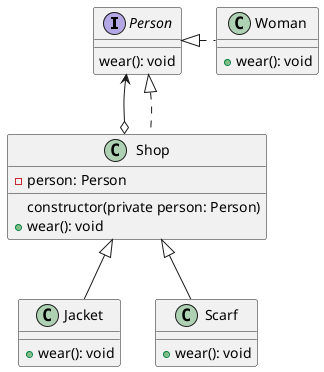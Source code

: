 @startuml

interface Person {
  wear(): void
}

class Woman {
  + wear(): void
}

class Shop {
  - person: Person
  constructor(private person: Person)
  + wear(): void
}

class Jacket {
  + wear(): void
}

class Scarf {
  + wear(): void
}

Person <|. Woman
Person <--o Shop
Person <|.. Shop

Shop <|-- Jacket
Shop <|-- Scarf

@enduml

' We don't need use non-concrete decorator class (Shop) in client code
' We can add private functions inside concrete decorators
' We can create a wrapper for client logic (with Person type argument)

